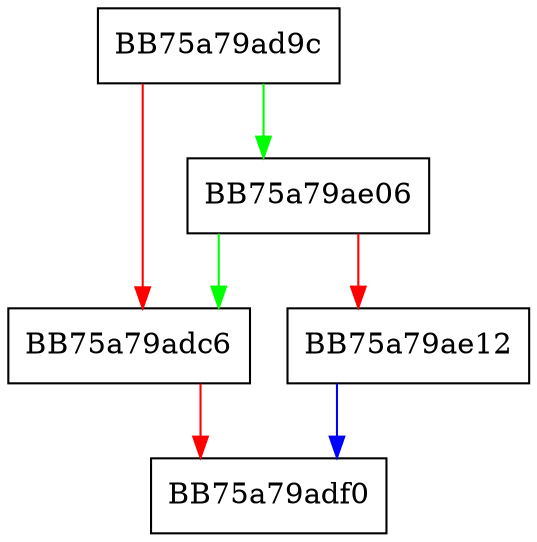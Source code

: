 digraph common_fseek {
  node [shape="box"];
  graph [splines=ortho];
  BB75a79ad9c -> BB75a79ae06 [color="green"];
  BB75a79ad9c -> BB75a79adc6 [color="red"];
  BB75a79adc6 -> BB75a79adf0 [color="red"];
  BB75a79ae06 -> BB75a79adc6 [color="green"];
  BB75a79ae06 -> BB75a79ae12 [color="red"];
  BB75a79ae12 -> BB75a79adf0 [color="blue"];
}